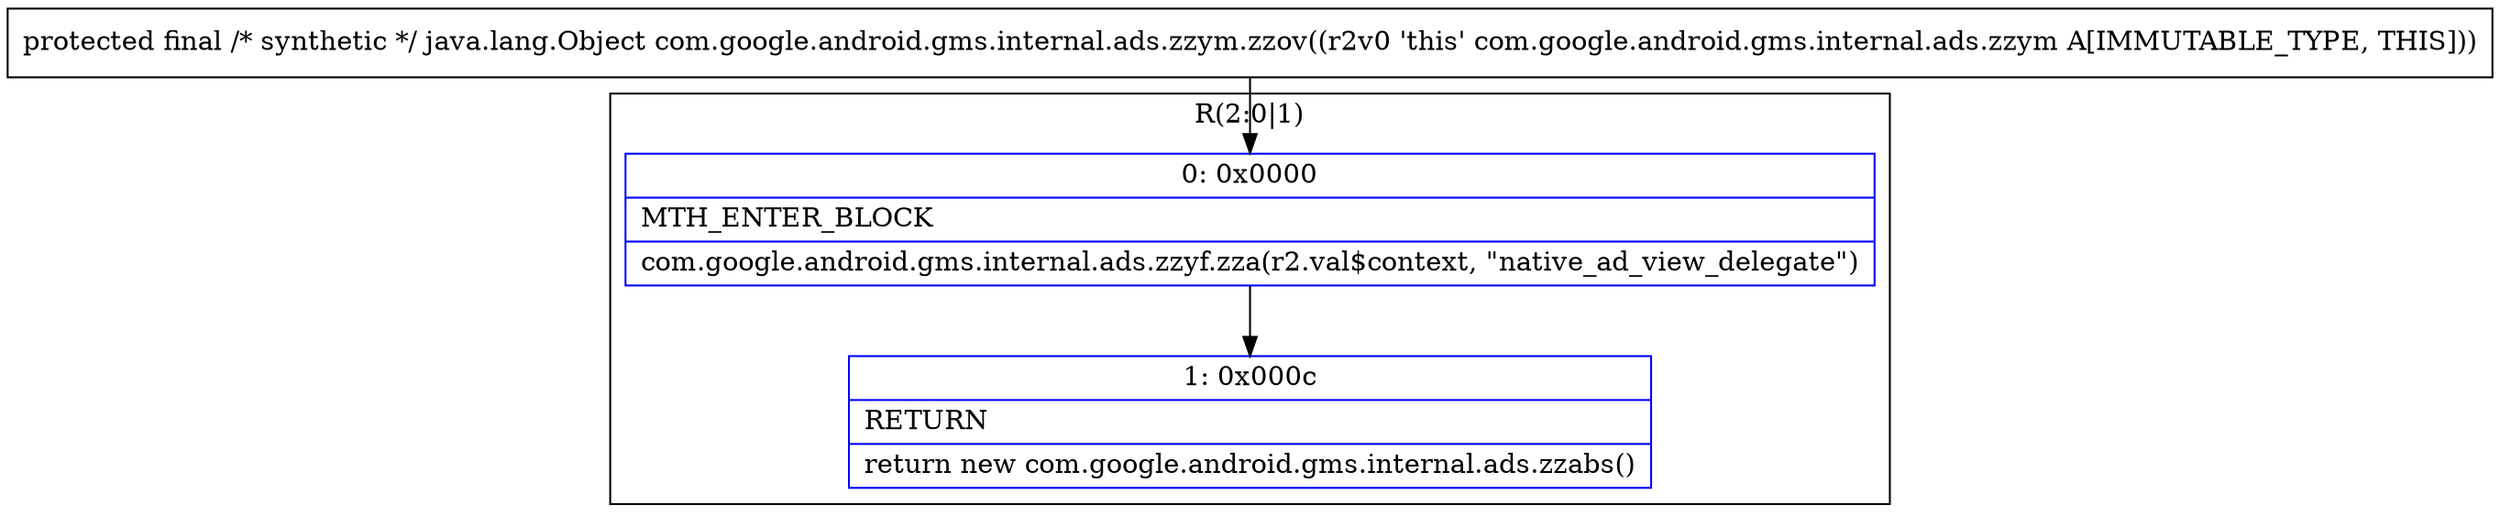 digraph "CFG forcom.google.android.gms.internal.ads.zzym.zzov()Ljava\/lang\/Object;" {
subgraph cluster_Region_695720808 {
label = "R(2:0|1)";
node [shape=record,color=blue];
Node_0 [shape=record,label="{0\:\ 0x0000|MTH_ENTER_BLOCK\l|com.google.android.gms.internal.ads.zzyf.zza(r2.val$context, \"native_ad_view_delegate\")\l}"];
Node_1 [shape=record,label="{1\:\ 0x000c|RETURN\l|return new com.google.android.gms.internal.ads.zzabs()\l}"];
}
MethodNode[shape=record,label="{protected final \/* synthetic *\/ java.lang.Object com.google.android.gms.internal.ads.zzym.zzov((r2v0 'this' com.google.android.gms.internal.ads.zzym A[IMMUTABLE_TYPE, THIS])) }"];
MethodNode -> Node_0;
Node_0 -> Node_1;
}

